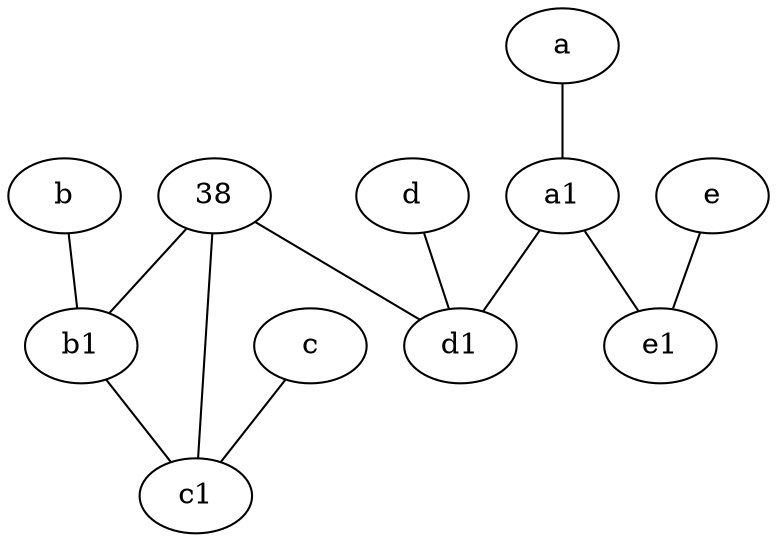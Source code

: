 graph {
	node [labelfontsize=50]
	c1 [labelfontsize=50 pos="4.5,3!"]
	a [labelfontsize=50 pos="8,2!"]
	e [labelfontsize=50 pos="7,9!"]
	d1 [labelfontsize=50 pos="3,5!"]
	e1 [labelfontsize=50 pos="7,7!"]
	d [labelfontsize=50 pos="2,5!"]
	38 [labelfontsize=50]
	a1 [labelfontsize=50 pos="8,3!"]
	b [labelfontsize=50 pos="10,4!"]
	c [labelfontsize=50 pos="4.5,2!"]
	b1 [labelfontsize=50 pos="9,4!"]
	38 -- d1
	e -- e1
	a1 -- d1
	38 -- b1
	c -- c1
	a1 -- e1
	38 -- c1
	b -- b1
	b1 -- c1
	d -- d1
	a -- a1
}
